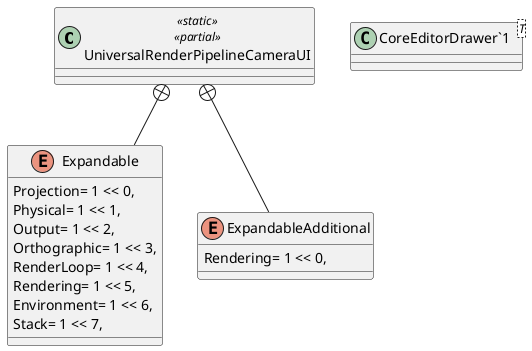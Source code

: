 @startuml
class UniversalRenderPipelineCameraUI <<static>> <<partial>> {
}
class "CoreEditorDrawer`1"<T> {
}
enum Expandable {
    Projection= 1 << 0,
    Physical= 1 << 1,
    Output= 1 << 2,
    Orthographic= 1 << 3,
    RenderLoop= 1 << 4,
    Rendering= 1 << 5,
    Environment= 1 << 6,
    Stack= 1 << 7,
}
enum ExpandableAdditional {
    Rendering= 1 << 0,
}
UniversalRenderPipelineCameraUI +-- Expandable
UniversalRenderPipelineCameraUI +-- ExpandableAdditional
@enduml
